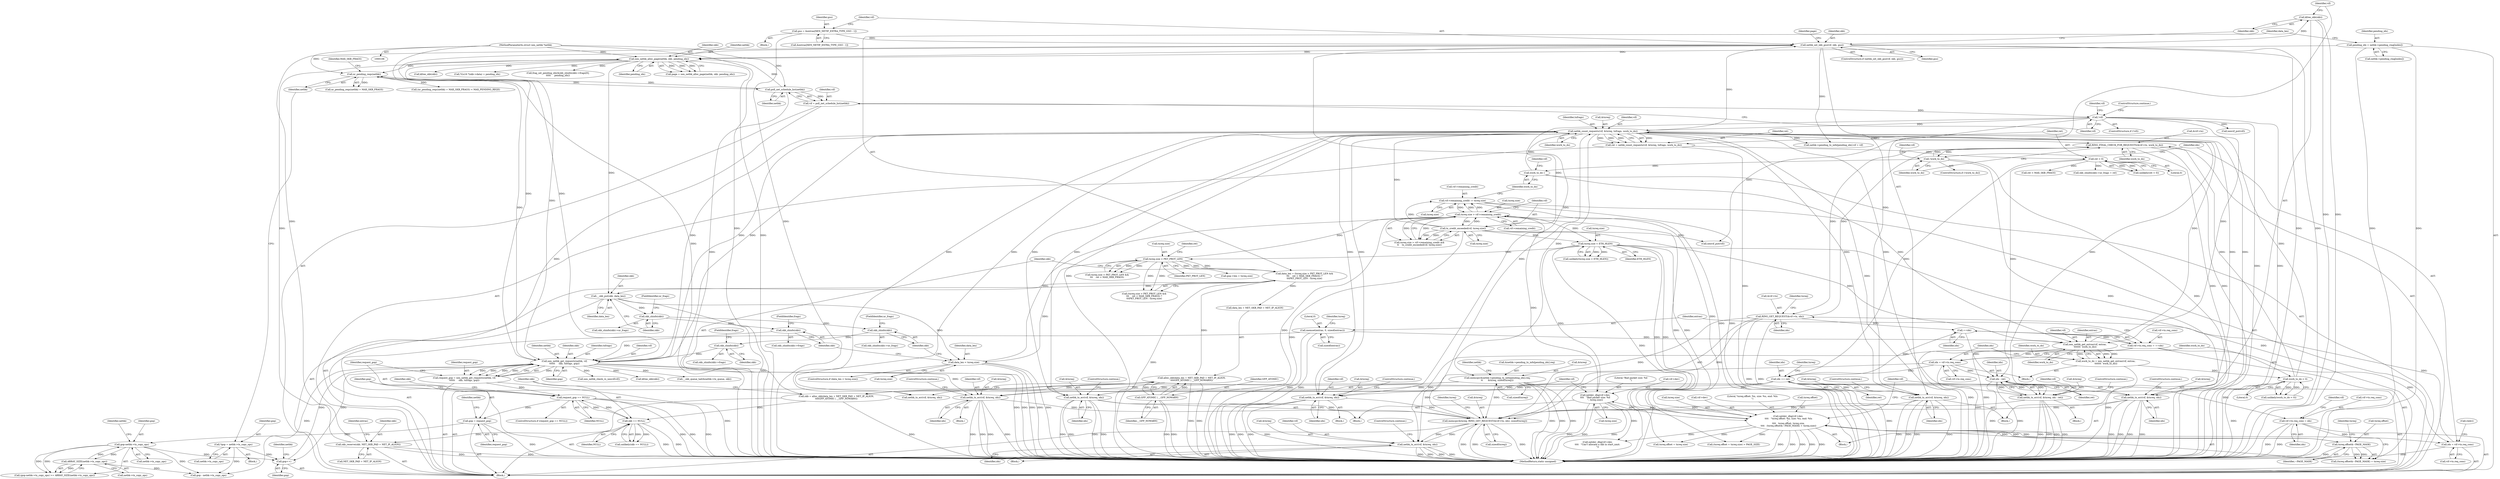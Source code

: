 digraph "1_linux_48856286b64e4b66ec62b94e504d0b29c1ade664_3@API" {
"1000426" [label="(Call,kfree_skb(skb))"];
"1000421" [label="(Call,netbk_set_skb_gso(vif, skb, gso))"];
"1000257" [label="(Call,netbk_count_requests(vif, &txreq, txfrags, work_to_do))"];
"1000232" [label="(Call,xen_netbk_get_extras(vif, extras,\n \t\t\t\t\t\t\t  work_to_do))"];
"1000148" [label="(Call,!vif)"];
"1000143" [label="(Call,vif = poll_net_schedule_list(netbk))"];
"1000145" [label="(Call,poll_net_schedule_list(netbk))"];
"1000122" [label="(Call,nr_pending_reqs(netbk))"];
"1000436" [label="(Call,xen_netbk_alloc_page(netbk, skb, pending_idx))"];
"1000107" [label="(MethodParameterIn,struct xen_netbk *netbk)"];
"1000397" [label="(Call,skb_reserve(skb, NET_SKB_PAD + NET_IP_ALIGN))"];
"1000382" [label="(Call,skb == NULL)"];
"1000369" [label="(Call,skb = alloc_skb(data_len + NET_SKB_PAD + NET_IP_ALIGN,\n\t\t\t\tGFP_ATOMIC | __GFP_NOWARN))"];
"1000371" [label="(Call,alloc_skb(data_len + NET_SKB_PAD + NET_IP_ALIGN,\n\t\t\t\tGFP_ATOMIC | __GFP_NOWARN))"];
"1000353" [label="(Call,data_len = (txreq.size > PKT_PROT_LEN &&\n\t\t\t    ret < MAX_SKB_FRAGS) ?\n\t\t\tPKT_PROT_LEN : txreq.size)"];
"1000357" [label="(Call,txreq.size > PKT_PROT_LEN)"];
"1000282" [label="(Call,txreq.size < ETH_HLEN)"];
"1000185" [label="(Call,txreq.size > vif->remaining_credit)"];
"1000192" [label="(Call,tx_credit_exceeded(vif, txreq.size))"];
"1000288" [label="(Call,netdev_dbg(vif->dev,\n\t\t\t\t   \"Bad packet size: %d\n\", txreq.size))"];
"1000314" [label="(Call,netdev_dbg(vif->dev,\n \t\t\t\t   \"txreq.offset: %x, size: %u, end: %lu\n\",\n \t\t\t\t   txreq.offset, txreq.size,\n \t\t\t\t   (txreq.offset&~PAGE_MASK) + txreq.size))"];
"1000326" [label="(Call,txreq.offset&~PAGE_MASK)"];
"1000562" [label="(Call,data_len < txreq.size)"];
"1000552" [label="(Call,__skb_put(skb, data_len))"];
"1000201" [label="(Call,vif->remaining_credit -= txreq.size)"];
"1000377" [label="(Call,GFP_ATOMIC | __GFP_NOWARN)"];
"1000606" [label="(Call,request_gop == NULL)"];
"1000597" [label="(Call,request_gop = xen_netbk_get_requests(netbk, vif,\n\t\t\t\t\t\t     skb, txfrags, gop))"];
"1000599" [label="(Call,xen_netbk_get_requests(netbk, vif,\n\t\t\t\t\t\t     skb, txfrags, gop))"];
"1000588" [label="(Call,skb_shinfo(skb))"];
"1000557" [label="(Call,skb_shinfo(skb))"];
"1000577" [label="(Call,skb_shinfo(skb))"];
"1000570" [label="(Call,skb_shinfo(skb))"];
"1000520" [label="(Call,gop++)"];
"1000638" [label="(Call,gop-netbk->tx_copy_ops)"];
"1000618" [label="(Call,gop = request_gop)"];
"1000643" [label="(Call,ARRAY_SIZE(netbk->tx_copy_ops))"];
"1000110" [label="(Call,*gop = netbk->tx_copy_ops)"];
"1000346" [label="(Call,pending_idx = netbk->pending_ring[index])"];
"1000218" [label="(Call,memset(extras, 0, sizeof(extras)))"];
"1000208" [label="(Call,work_to_do--)"];
"1000158" [label="(Call,!work_to_do)"];
"1000151" [label="(Call,RING_FINAL_CHECK_FOR_REQUESTS(&vif->tx, work_to_do))"];
"1000175" [label="(Call,RING_GET_REQUEST(&vif->tx, idx))"];
"1000164" [label="(Call,idx = vif->tx.req_cons)"];
"1000627" [label="(Call,vif->tx.req_cons = idx)"];
"1000277" [label="(Call,idx += ret)"];
"1000265" [label="(Call,ret < 0)"];
"1000255" [label="(Call,ret = netbk_count_requests(vif, &txreq, txfrags, work_to_do))"];
"1000236" [label="(Call,idx = vif->tx.req_cons)"];
"1000210" [label="(Call,vif->tx.req_cons = ++idx)"];
"1000216" [label="(Call,++idx)"];
"1000245" [label="(Call,work_to_do < 0)"];
"1000230" [label="(Call,work_to_do = xen_netbk_get_extras(vif, extras,\n \t\t\t\t\t\t\t  work_to_do))"];
"1000172" [label="(Call,memcpy(&txreq, RING_GET_REQUEST(&vif->tx, idx), sizeof(txreq)))"];
"1000612" [label="(Call,netbk_tx_err(vif, &txreq, idx))"];
"1000522" [label="(Call,memcpy(&netbk->pending_tx_info[pending_idx].req,\n\t\t       &txreq, sizeof(txreq)))"];
"1000296" [label="(Call,netbk_tx_err(vif, &txreq, idx))"];
"1000446" [label="(Call,netbk_tx_err(vif, &txreq, idx))"];
"1000428" [label="(Call,netbk_tx_err(vif, &txreq, idx))"];
"1000269" [label="(Call,netbk_tx_err(vif, &txreq, idx - ret))"];
"1000273" [label="(Call,idx - ret)"];
"1000249" [label="(Call,netbk_tx_err(vif, &txreq, idx))"];
"1000334" [label="(Call,netbk_tx_err(vif, &txreq, idx))"];
"1000412" [label="(Call,gso = &extras[XEN_NETIF_EXTRA_TYPE_GSO - 1])"];
"1000283" [label="(Call,txreq.size)"];
"1000576" [label="(Call,skb_shinfo(skb)->frags)"];
"1000124" [label="(Identifier,MAX_SKB_FRAGS)"];
"1000438" [label="(Identifier,skb)"];
"1000226" [label="(Identifier,txreq)"];
"1000275" [label="(Identifier,ret)"];
"1000279" [label="(Identifier,ret)"];
"1000523" [label="(Call,&netbk->pending_tx_info[pending_idx].req)"];
"1000443" [label="(Block,)"];
"1000274" [label="(Identifier,idx)"];
"1000645" [label="(Identifier,netbk)"];
"1000277" [label="(Call,idx += ret)"];
"1000544" [label="(Call,*((u16 *)skb->data) = pending_idx)"];
"1000420" [label="(ControlStructure,if (netbk_set_skb_gso(vif, skb, gso)))"];
"1000573" [label="(Call,frag_set_pending_idx(&skb_shinfo(skb)->frags[0],\n\t\t\t\t\t     pending_idx))"];
"1000597" [label="(Call,request_gop = xen_netbk_get_requests(netbk, vif,\n\t\t\t\t\t\t     skb, txfrags, gop))"];
"1000600" [label="(Identifier,netbk)"];
"1000264" [label="(Call,unlikely(ret < 0))"];
"1000399" [label="(Call,NET_SKB_PAD + NET_IP_ALIGN)"];
"1000166" [label="(Call,vif->tx.req_cons)"];
"1000386" [label="(Call,netdev_dbg(vif->dev,\n\t\t\t\t   \"Can't allocate a skb in start_xmit.\n\"))"];
"1000552" [label="(Call,__skb_put(skb, data_len))"];
"1000257" [label="(Call,netbk_count_requests(vif, &txreq, txfrags, work_to_do))"];
"1000357" [label="(Call,txreq.size > PKT_PROT_LEN)"];
"1000335" [label="(Identifier,vif)"];
"1000604" [label="(Identifier,gop)"];
"1000187" [label="(Identifier,txreq)"];
"1000250" [label="(Identifier,vif)"];
"1000369" [label="(Call,skb = alloc_skb(data_len + NET_SKB_PAD + NET_IP_ALIGN,\n\t\t\t\tGFP_ATOMIC | __GFP_NOWARN))"];
"1000609" [label="(Block,)"];
"1000201" [label="(Call,vif->remaining_credit -= txreq.size)"];
"1000428" [label="(Call,netbk_tx_err(vif, &txreq, idx))"];
"1000213" [label="(Identifier,vif)"];
"1000233" [label="(Identifier,vif)"];
"1000301" [label="(ControlStructure,continue;)"];
"1000405" [label="(Identifier,extras)"];
"1000432" [label="(Identifier,idx)"];
"1000332" [label="(Identifier,txreq)"];
"1000553" [label="(Identifier,skb)"];
"1000371" [label="(Call,alloc_skb(data_len + NET_SKB_PAD + NET_IP_ALIGN,\n\t\t\t\tGFP_ATOMIC | __GFP_NOWARN))"];
"1000175" [label="(Call,RING_GET_REQUEST(&vif->tx, idx))"];
"1000624" [label="(Identifier,netbk)"];
"1000362" [label="(Call,ret < MAX_SKB_FRAGS)"];
"1000180" [label="(Identifier,idx)"];
"1000298" [label="(Call,&txreq)"];
"1000297" [label="(Identifier,vif)"];
"1000450" [label="(Identifier,idx)"];
"1000132" [label="(Block,)"];
"1000268" [label="(Block,)"];
"1000325" [label="(Call,(txreq.offset&~PAGE_MASK) + txreq.size)"];
"1000434" [label="(Call,page = xen_netbk_alloc_page(netbk, skb, pending_idx))"];
"1000612" [label="(Call,netbk_tx_err(vif, &txreq, idx))"];
"1000355" [label="(Call,(txreq.size > PKT_PROT_LEN &&\n\t\t\t    ret < MAX_SKB_FRAGS) ?\n\t\t\tPKT_PROT_LEN : txreq.size)"];
"1000172" [label="(Call,memcpy(&txreq, RING_GET_REQUEST(&vif->tx, idx), sizeof(txreq)))"];
"1000426" [label="(Call,kfree_skb(skb))"];
"1000246" [label="(Identifier,work_to_do)"];
"1000322" [label="(Call,txreq.size)"];
"1000181" [label="(Call,sizeof(txreq))"];
"1000628" [label="(Call,vif->tx.req_cons)"];
"1000270" [label="(Identifier,vif)"];
"1000185" [label="(Call,txreq.size > vif->remaining_credit)"];
"1000339" [label="(ControlStructure,continue;)"];
"1000423" [label="(Identifier,skb)"];
"1000165" [label="(Identifier,idx)"];
"1000209" [label="(Identifier,work_to_do)"];
"1000570" [label="(Call,skb_shinfo(skb))"];
"1000361" [label="(Identifier,PKT_PROT_LEN)"];
"1000258" [label="(Identifier,vif)"];
"1000520" [label="(Call,gop++)"];
"1000330" [label="(Identifier,~PAGE_MASK)"];
"1000173" [label="(Call,&txreq)"];
"1000194" [label="(Call,txreq.size)"];
"1000649" [label="(Call,gop - netbk->tx_copy_ops)"];
"1000564" [label="(Call,txreq.size)"];
"1000336" [label="(Call,&txreq)"];
"1000265" [label="(Call,ret < 0)"];
"1000123" [label="(Identifier,netbk)"];
"1000286" [label="(Identifier,ETH_HLEN)"];
"1000152" [label="(Call,&vif->tx)"];
"1000253" [label="(Identifier,idx)"];
"1000424" [label="(Identifier,gso)"];
"1000381" [label="(Call,unlikely(skb == NULL))"];
"1000433" [label="(ControlStructure,continue;)"];
"1000230" [label="(Call,work_to_do = xen_netbk_get_extras(vif, extras,\n \t\t\t\t\t\t\t  work_to_do))"];
"1000429" [label="(Identifier,vif)"];
"1000439" [label="(Identifier,pending_idx)"];
"1000198" [label="(Call,xenvif_put(vif))"];
"1000261" [label="(Identifier,txfrags)"];
"1000120" [label="(Call,(nr_pending_reqs(netbk) + MAX_SKB_FRAGS) < MAX_PENDING_REQS)"];
"1000159" [label="(Identifier,work_to_do)"];
"1000162" [label="(Identifier,vif)"];
"1000327" [label="(Call,txreq.offset)"];
"1000217" [label="(Identifier,idx)"];
"1000157" [label="(ControlStructure,if (!work_to_do))"];
"1000554" [label="(Identifier,data_len)"];
"1000144" [label="(Identifier,vif)"];
"1000588" [label="(Call,skb_shinfo(skb))"];
"1000229" [label="(Block,)"];
"1000410" [label="(Block,)"];
"1000259" [label="(Call,&txreq)"];
"1000571" [label="(Identifier,skb)"];
"1000577" [label="(Call,skb_shinfo(skb))"];
"1000189" [label="(Call,vif->remaining_credit)"];
"1000555" [label="(Call,skb_shinfo(skb)->nr_frags = ret)"];
"1000107" [label="(MethodParameterIn,struct xen_netbk *netbk)"];
"1000382" [label="(Call,skb == NULL)"];
"1000384" [label="(Identifier,NULL)"];
"1000579" [label="(FieldIdentifier,frags)"];
"1000235" [label="(Identifier,work_to_do)"];
"1000446" [label="(Call,netbk_tx_err(vif, &txreq, idx))"];
"1000245" [label="(Call,work_to_do < 0)"];
"1000326" [label="(Call,txreq.offset&~PAGE_MASK)"];
"1000282" [label="(Call,txreq.size < ETH_HLEN)"];
"1000437" [label="(Identifier,netbk)"];
"1000284" [label="(Identifier,txreq)"];
"1000148" [label="(Call,!vif)"];
"1000635" [label="(Identifier,vif)"];
"1000300" [label="(Identifier,idx)"];
"1000287" [label="(Block,)"];
"1000412" [label="(Call,gso = &extras[XEN_NETIF_EXTRA_TYPE_GSO - 1])"];
"1000232" [label="(Call,xen_netbk_get_extras(vif, extras,\n \t\t\t\t\t\t\t  work_to_do))"];
"1000154" [label="(Identifier,vif)"];
"1000561" [label="(ControlStructure,if (data_len < txreq.size))"];
"1000334" [label="(Call,netbk_tx_err(vif, &txreq, idx))"];
"1000305" [label="(Call,txreq.offset + txreq.size)"];
"1000216" [label="(Call,++idx)"];
"1000427" [label="(Identifier,skb)"];
"1000448" [label="(Call,&txreq)"];
"1000444" [label="(Call,kfree_skb(skb))"];
"1000634" [label="(Call,xen_netbk_check_rx_xenvif(vif))"];
"1000451" [label="(ControlStructure,continue;)"];
"1000643" [label="(Call,ARRAY_SIZE(netbk->tx_copy_ops))"];
"1000151" [label="(Call,RING_FINAL_CHECK_FOR_REQUESTS(&vif->tx, work_to_do))"];
"1000379" [label="(Identifier,__GFP_NOWARN)"];
"1000143" [label="(Call,vif = poll_net_schedule_list(netbk))"];
"1000161" [label="(Call,xenvif_put(vif))"];
"1000267" [label="(Literal,0)"];
"1000613" [label="(Identifier,vif)"];
"1000254" [label="(ControlStructure,continue;)"];
"1000535" [label="(Call,netbk->pending_tx_info[pending_idx].vif = vif)"];
"1000186" [label="(Call,txreq.size)"];
"1000184" [label="(Call,txreq.size > vif->remaining_credit &&\n\t\t    tx_credit_exceeded(vif, txreq.size))"];
"1000627" [label="(Call,vif->tx.req_cons = idx)"];
"1000435" [label="(Identifier,page)"];
"1000383" [label="(Identifier,skb)"];
"1000558" [label="(Identifier,skb)"];
"1000314" [label="(Call,netdev_dbg(vif->dev,\n \t\t\t\t   \"txreq.offset: %x, size: %u, end: %lu\n\",\n \t\t\t\t   txreq.offset, txreq.size,\n \t\t\t\t   (txreq.offset&~PAGE_MASK) + txreq.size))"];
"1000569" [label="(Call,skb_shinfo(skb)->nr_frags)"];
"1000638" [label="(Call,gop-netbk->tx_copy_ops)"];
"1000557" [label="(Call,skb_shinfo(skb))"];
"1000447" [label="(Identifier,vif)"];
"1000521" [label="(Identifier,gop)"];
"1000292" [label="(Literal,\"Bad packet size: %d\n\")"];
"1000377" [label="(Call,GFP_ATOMIC | __GFP_NOWARN)"];
"1000110" [label="(Call,*gop = netbk->tx_copy_ops)"];
"1000644" [label="(Call,netbk->tx_copy_ops)"];
"1000269" [label="(Call,netbk_tx_err(vif, &txreq, idx - ret))"];
"1000315" [label="(Call,vif->dev)"];
"1000606" [label="(Call,request_gop == NULL)"];
"1000266" [label="(Identifier,ret)"];
"1000234" [label="(Identifier,extras)"];
"1000211" [label="(Call,vif->tx.req_cons)"];
"1000531" [label="(Call,&txreq)"];
"1000108" [label="(Block,)"];
"1000620" [label="(Identifier,request_gop)"];
"1000248" [label="(Block,)"];
"1000587" [label="(Call,skb_shinfo(skb)->frags)"];
"1000363" [label="(Identifier,ret)"];
"1000318" [label="(Literal,\"txreq.offset: %x, size: %u, end: %lu\n\")"];
"1000176" [label="(Call,&vif->tx)"];
"1000244" [label="(Call,unlikely(work_to_do < 0))"];
"1000614" [label="(Call,&txreq)"];
"1000146" [label="(Identifier,netbk)"];
"1000121" [label="(Call,nr_pending_reqs(netbk) + MAX_SKB_FRAGS)"];
"1000619" [label="(Identifier,gop)"];
"1000112" [label="(Call,netbk->tx_copy_ops)"];
"1000639" [label="(Identifier,gop)"];
"1000654" [label="(MethodReturn,static unsigned)"];
"1000522" [label="(Call,memcpy(&netbk->pending_tx_info[pending_idx].req,\n\t\t       &txreq, sizeof(txreq)))"];
"1000346" [label="(Call,pending_idx = netbk->pending_ring[index])"];
"1000158" [label="(Call,!work_to_do)"];
"1000607" [label="(Identifier,request_gop)"];
"1000271" [label="(Call,&txreq)"];
"1000149" [label="(Identifier,vif)"];
"1000238" [label="(Call,vif->tx.req_cons)"];
"1000539" [label="(Identifier,netbk)"];
"1000293" [label="(Call,txreq.size)"];
"1000304" [label="(Call,(txreq.offset + txreq.size) > PAGE_SIZE)"];
"1000633" [label="(Identifier,idx)"];
"1000122" [label="(Call,nr_pending_reqs(netbk))"];
"1000617" [label="(ControlStructure,continue;)"];
"1000572" [label="(FieldIdentifier,nr_frags)"];
"1000147" [label="(ControlStructure,if (!vif))"];
"1000562" [label="(Call,data_len < txreq.size)"];
"1000563" [label="(Identifier,data_len)"];
"1000193" [label="(Identifier,vif)"];
"1000602" [label="(Identifier,skb)"];
"1000590" [label="(FieldIdentifier,frags)"];
"1000276" [label="(ControlStructure,continue;)"];
"1000391" [label="(Call,netbk_tx_err(vif, &txreq, idx))"];
"1000262" [label="(Identifier,work_to_do)"];
"1000603" [label="(Identifier,txfrags)"];
"1000347" [label="(Identifier,pending_idx)"];
"1000605" [label="(ControlStructure,if (request_gop == NULL))"];
"1000255" [label="(Call,ret = netbk_count_requests(vif, &txreq, txfrags, work_to_do))"];
"1000414" [label="(Call,&extras[XEN_NETIF_EXTRA_TYPE_GSO - 1])"];
"1000288" [label="(Call,netdev_dbg(vif->dev,\n\t\t\t\t   \"Bad packet size: %d\n\", txreq.size))"];
"1000338" [label="(Identifier,idx)"];
"1000610" [label="(Call,kfree_skb(skb))"];
"1000192" [label="(Call,tx_credit_exceeded(vif, txreq.size))"];
"1000289" [label="(Call,vif->dev)"];
"1000378" [label="(Identifier,GFP_ATOMIC)"];
"1000599" [label="(Call,xen_netbk_get_requests(netbk, vif,\n\t\t\t\t\t\t     skb, txfrags, gop))"];
"1000598" [label="(Identifier,request_gop)"];
"1000156" [label="(Identifier,work_to_do)"];
"1000348" [label="(Call,netbk->pending_ring[index])"];
"1000372" [label="(Call,data_len + NET_SKB_PAD + NET_IP_ALIGN)"];
"1000589" [label="(Identifier,skb)"];
"1000220" [label="(Literal,0)"];
"1000150" [label="(ControlStructure,continue;)"];
"1000436" [label="(Call,xen_netbk_alloc_page(netbk, skb, pending_idx))"];
"1000218" [label="(Call,memset(extras, 0, sizeof(extras)))"];
"1000313" [label="(Block,)"];
"1000608" [label="(Identifier,NULL)"];
"1000210" [label="(Call,vif->tx.req_cons = ++idx)"];
"1000296" [label="(Call,netbk_tx_err(vif, &txreq, idx))"];
"1000247" [label="(Literal,0)"];
"1000354" [label="(Identifier,data_len)"];
"1000640" [label="(Call,netbk->tx_copy_ops)"];
"1000182" [label="(Identifier,txreq)"];
"1000578" [label="(Identifier,skb)"];
"1000164" [label="(Call,idx = vif->tx.req_cons)"];
"1000508" [label="(Call,gop->len = txreq.size)"];
"1000251" [label="(Call,&txreq)"];
"1000256" [label="(Identifier,ret)"];
"1000219" [label="(Identifier,extras)"];
"1000145" [label="(Call,poll_net_schedule_list(netbk))"];
"1000171" [label="(Call,rmb())"];
"1000618" [label="(Call,gop = request_gop)"];
"1000397" [label="(Call,skb_reserve(skb, NET_SKB_PAD + NET_IP_ALIGN))"];
"1000281" [label="(Call,unlikely(txreq.size < ETH_HLEN))"];
"1000205" [label="(Call,txreq.size)"];
"1000601" [label="(Identifier,vif)"];
"1000559" [label="(FieldIdentifier,nr_frags)"];
"1000236" [label="(Call,idx = vif->tx.req_cons)"];
"1000249" [label="(Call,netbk_tx_err(vif, &txreq, idx))"];
"1000611" [label="(Identifier,skb)"];
"1000621" [label="(Call,__skb_queue_tail(&netbk->tx_queue, skb))"];
"1000370" [label="(Identifier,skb)"];
"1000413" [label="(Identifier,gso)"];
"1000356" [label="(Call,txreq.size > PKT_PROT_LEN &&\n\t\t\t    ret < MAX_SKB_FRAGS)"];
"1000358" [label="(Call,txreq.size)"];
"1000111" [label="(Identifier,gop)"];
"1000425" [label="(Block,)"];
"1000221" [label="(Call,sizeof(extras))"];
"1000273" [label="(Call,idx - ret)"];
"1000231" [label="(Identifier,work_to_do)"];
"1000616" [label="(Identifier,idx)"];
"1000237" [label="(Identifier,idx)"];
"1000319" [label="(Call,txreq.offset)"];
"1000556" [label="(Call,skb_shinfo(skb)->nr_frags)"];
"1000430" [label="(Call,&txreq)"];
"1000421" [label="(Call,netbk_set_skb_gso(vif, skb, gso))"];
"1000398" [label="(Identifier,skb)"];
"1000422" [label="(Identifier,vif)"];
"1000208" [label="(Call,work_to_do--)"];
"1000278" [label="(Identifier,idx)"];
"1000353" [label="(Call,data_len = (txreq.size > PKT_PROT_LEN &&\n\t\t\t    ret < MAX_SKB_FRAGS) ?\n\t\t\tPKT_PROT_LEN : txreq.size)"];
"1000202" [label="(Call,vif->remaining_credit)"];
"1000637" [label="(Call,(gop-netbk->tx_copy_ops) >= ARRAY_SIZE(netbk->tx_copy_ops))"];
"1000527" [label="(Identifier,netbk)"];
"1000533" [label="(Call,sizeof(txreq))"];
"1000426" -> "1000425"  [label="AST: "];
"1000426" -> "1000427"  [label="CFG: "];
"1000427" -> "1000426"  [label="AST: "];
"1000429" -> "1000426"  [label="CFG: "];
"1000426" -> "1000654"  [label="DDG: "];
"1000426" -> "1000654"  [label="DDG: "];
"1000421" -> "1000426"  [label="DDG: "];
"1000421" -> "1000420"  [label="AST: "];
"1000421" -> "1000424"  [label="CFG: "];
"1000422" -> "1000421"  [label="AST: "];
"1000423" -> "1000421"  [label="AST: "];
"1000424" -> "1000421"  [label="AST: "];
"1000427" -> "1000421"  [label="CFG: "];
"1000435" -> "1000421"  [label="CFG: "];
"1000421" -> "1000654"  [label="DDG: "];
"1000421" -> "1000654"  [label="DDG: "];
"1000257" -> "1000421"  [label="DDG: "];
"1000397" -> "1000421"  [label="DDG: "];
"1000412" -> "1000421"  [label="DDG: "];
"1000421" -> "1000428"  [label="DDG: "];
"1000421" -> "1000436"  [label="DDG: "];
"1000421" -> "1000446"  [label="DDG: "];
"1000421" -> "1000535"  [label="DDG: "];
"1000421" -> "1000599"  [label="DDG: "];
"1000257" -> "1000255"  [label="AST: "];
"1000257" -> "1000262"  [label="CFG: "];
"1000258" -> "1000257"  [label="AST: "];
"1000259" -> "1000257"  [label="AST: "];
"1000261" -> "1000257"  [label="AST: "];
"1000262" -> "1000257"  [label="AST: "];
"1000255" -> "1000257"  [label="CFG: "];
"1000257" -> "1000654"  [label="DDG: "];
"1000257" -> "1000654"  [label="DDG: "];
"1000257" -> "1000151"  [label="DDG: "];
"1000257" -> "1000255"  [label="DDG: "];
"1000257" -> "1000255"  [label="DDG: "];
"1000257" -> "1000255"  [label="DDG: "];
"1000257" -> "1000255"  [label="DDG: "];
"1000232" -> "1000257"  [label="DDG: "];
"1000148" -> "1000257"  [label="DDG: "];
"1000192" -> "1000257"  [label="DDG: "];
"1000172" -> "1000257"  [label="DDG: "];
"1000599" -> "1000257"  [label="DDG: "];
"1000208" -> "1000257"  [label="DDG: "];
"1000245" -> "1000257"  [label="DDG: "];
"1000257" -> "1000269"  [label="DDG: "];
"1000257" -> "1000269"  [label="DDG: "];
"1000257" -> "1000296"  [label="DDG: "];
"1000257" -> "1000296"  [label="DDG: "];
"1000257" -> "1000334"  [label="DDG: "];
"1000257" -> "1000334"  [label="DDG: "];
"1000257" -> "1000391"  [label="DDG: "];
"1000257" -> "1000391"  [label="DDG: "];
"1000257" -> "1000428"  [label="DDG: "];
"1000257" -> "1000446"  [label="DDG: "];
"1000257" -> "1000446"  [label="DDG: "];
"1000257" -> "1000522"  [label="DDG: "];
"1000257" -> "1000535"  [label="DDG: "];
"1000257" -> "1000599"  [label="DDG: "];
"1000257" -> "1000599"  [label="DDG: "];
"1000232" -> "1000230"  [label="AST: "];
"1000232" -> "1000235"  [label="CFG: "];
"1000233" -> "1000232"  [label="AST: "];
"1000234" -> "1000232"  [label="AST: "];
"1000235" -> "1000232"  [label="AST: "];
"1000230" -> "1000232"  [label="CFG: "];
"1000232" -> "1000654"  [label="DDG: "];
"1000232" -> "1000230"  [label="DDG: "];
"1000232" -> "1000230"  [label="DDG: "];
"1000232" -> "1000230"  [label="DDG: "];
"1000148" -> "1000232"  [label="DDG: "];
"1000192" -> "1000232"  [label="DDG: "];
"1000218" -> "1000232"  [label="DDG: "];
"1000208" -> "1000232"  [label="DDG: "];
"1000232" -> "1000249"  [label="DDG: "];
"1000148" -> "1000147"  [label="AST: "];
"1000148" -> "1000149"  [label="CFG: "];
"1000149" -> "1000148"  [label="AST: "];
"1000150" -> "1000148"  [label="CFG: "];
"1000154" -> "1000148"  [label="CFG: "];
"1000148" -> "1000654"  [label="DDG: "];
"1000148" -> "1000654"  [label="DDG: "];
"1000143" -> "1000148"  [label="DDG: "];
"1000148" -> "1000161"  [label="DDG: "];
"1000148" -> "1000192"  [label="DDG: "];
"1000148" -> "1000198"  [label="DDG: "];
"1000143" -> "1000132"  [label="AST: "];
"1000143" -> "1000145"  [label="CFG: "];
"1000144" -> "1000143"  [label="AST: "];
"1000145" -> "1000143"  [label="AST: "];
"1000149" -> "1000143"  [label="CFG: "];
"1000143" -> "1000654"  [label="DDG: "];
"1000145" -> "1000143"  [label="DDG: "];
"1000145" -> "1000146"  [label="CFG: "];
"1000146" -> "1000145"  [label="AST: "];
"1000145" -> "1000654"  [label="DDG: "];
"1000145" -> "1000122"  [label="DDG: "];
"1000122" -> "1000145"  [label="DDG: "];
"1000107" -> "1000145"  [label="DDG: "];
"1000145" -> "1000436"  [label="DDG: "];
"1000122" -> "1000121"  [label="AST: "];
"1000122" -> "1000123"  [label="CFG: "];
"1000123" -> "1000122"  [label="AST: "];
"1000124" -> "1000122"  [label="CFG: "];
"1000122" -> "1000654"  [label="DDG: "];
"1000122" -> "1000120"  [label="DDG: "];
"1000122" -> "1000121"  [label="DDG: "];
"1000436" -> "1000122"  [label="DDG: "];
"1000599" -> "1000122"  [label="DDG: "];
"1000107" -> "1000122"  [label="DDG: "];
"1000436" -> "1000434"  [label="AST: "];
"1000436" -> "1000439"  [label="CFG: "];
"1000437" -> "1000436"  [label="AST: "];
"1000438" -> "1000436"  [label="AST: "];
"1000439" -> "1000436"  [label="AST: "];
"1000434" -> "1000436"  [label="CFG: "];
"1000436" -> "1000654"  [label="DDG: "];
"1000436" -> "1000434"  [label="DDG: "];
"1000436" -> "1000434"  [label="DDG: "];
"1000436" -> "1000434"  [label="DDG: "];
"1000107" -> "1000436"  [label="DDG: "];
"1000397" -> "1000436"  [label="DDG: "];
"1000346" -> "1000436"  [label="DDG: "];
"1000436" -> "1000444"  [label="DDG: "];
"1000436" -> "1000544"  [label="DDG: "];
"1000436" -> "1000552"  [label="DDG: "];
"1000436" -> "1000573"  [label="DDG: "];
"1000436" -> "1000599"  [label="DDG: "];
"1000107" -> "1000106"  [label="AST: "];
"1000107" -> "1000654"  [label="DDG: "];
"1000107" -> "1000599"  [label="DDG: "];
"1000397" -> "1000132"  [label="AST: "];
"1000397" -> "1000399"  [label="CFG: "];
"1000398" -> "1000397"  [label="AST: "];
"1000399" -> "1000397"  [label="AST: "];
"1000405" -> "1000397"  [label="CFG: "];
"1000397" -> "1000654"  [label="DDG: "];
"1000397" -> "1000654"  [label="DDG: "];
"1000382" -> "1000397"  [label="DDG: "];
"1000382" -> "1000381"  [label="AST: "];
"1000382" -> "1000384"  [label="CFG: "];
"1000383" -> "1000382"  [label="AST: "];
"1000384" -> "1000382"  [label="AST: "];
"1000381" -> "1000382"  [label="CFG: "];
"1000382" -> "1000654"  [label="DDG: "];
"1000382" -> "1000654"  [label="DDG: "];
"1000382" -> "1000381"  [label="DDG: "];
"1000382" -> "1000381"  [label="DDG: "];
"1000369" -> "1000382"  [label="DDG: "];
"1000606" -> "1000382"  [label="DDG: "];
"1000382" -> "1000606"  [label="DDG: "];
"1000369" -> "1000132"  [label="AST: "];
"1000369" -> "1000371"  [label="CFG: "];
"1000370" -> "1000369"  [label="AST: "];
"1000371" -> "1000369"  [label="AST: "];
"1000383" -> "1000369"  [label="CFG: "];
"1000369" -> "1000654"  [label="DDG: "];
"1000371" -> "1000369"  [label="DDG: "];
"1000371" -> "1000369"  [label="DDG: "];
"1000371" -> "1000377"  [label="CFG: "];
"1000372" -> "1000371"  [label="AST: "];
"1000377" -> "1000371"  [label="AST: "];
"1000371" -> "1000654"  [label="DDG: "];
"1000371" -> "1000654"  [label="DDG: "];
"1000353" -> "1000371"  [label="DDG: "];
"1000377" -> "1000371"  [label="DDG: "];
"1000377" -> "1000371"  [label="DDG: "];
"1000353" -> "1000132"  [label="AST: "];
"1000353" -> "1000355"  [label="CFG: "];
"1000354" -> "1000353"  [label="AST: "];
"1000355" -> "1000353"  [label="AST: "];
"1000370" -> "1000353"  [label="CFG: "];
"1000353" -> "1000654"  [label="DDG: "];
"1000357" -> "1000353"  [label="DDG: "];
"1000357" -> "1000353"  [label="DDG: "];
"1000353" -> "1000372"  [label="DDG: "];
"1000353" -> "1000552"  [label="DDG: "];
"1000357" -> "1000356"  [label="AST: "];
"1000357" -> "1000361"  [label="CFG: "];
"1000358" -> "1000357"  [label="AST: "];
"1000361" -> "1000357"  [label="AST: "];
"1000363" -> "1000357"  [label="CFG: "];
"1000356" -> "1000357"  [label="CFG: "];
"1000357" -> "1000185"  [label="DDG: "];
"1000357" -> "1000356"  [label="DDG: "];
"1000357" -> "1000356"  [label="DDG: "];
"1000282" -> "1000357"  [label="DDG: "];
"1000357" -> "1000355"  [label="DDG: "];
"1000357" -> "1000355"  [label="DDG: "];
"1000357" -> "1000508"  [label="DDG: "];
"1000357" -> "1000562"  [label="DDG: "];
"1000282" -> "1000281"  [label="AST: "];
"1000282" -> "1000286"  [label="CFG: "];
"1000283" -> "1000282"  [label="AST: "];
"1000286" -> "1000282"  [label="AST: "];
"1000281" -> "1000282"  [label="CFG: "];
"1000282" -> "1000654"  [label="DDG: "];
"1000282" -> "1000281"  [label="DDG: "];
"1000282" -> "1000281"  [label="DDG: "];
"1000185" -> "1000282"  [label="DDG: "];
"1000192" -> "1000282"  [label="DDG: "];
"1000282" -> "1000288"  [label="DDG: "];
"1000282" -> "1000304"  [label="DDG: "];
"1000282" -> "1000305"  [label="DDG: "];
"1000282" -> "1000314"  [label="DDG: "];
"1000282" -> "1000325"  [label="DDG: "];
"1000185" -> "1000184"  [label="AST: "];
"1000185" -> "1000189"  [label="CFG: "];
"1000186" -> "1000185"  [label="AST: "];
"1000189" -> "1000185"  [label="AST: "];
"1000193" -> "1000185"  [label="CFG: "];
"1000184" -> "1000185"  [label="CFG: "];
"1000185" -> "1000654"  [label="DDG: "];
"1000185" -> "1000654"  [label="DDG: "];
"1000185" -> "1000184"  [label="DDG: "];
"1000185" -> "1000184"  [label="DDG: "];
"1000192" -> "1000185"  [label="DDG: "];
"1000288" -> "1000185"  [label="DDG: "];
"1000314" -> "1000185"  [label="DDG: "];
"1000562" -> "1000185"  [label="DDG: "];
"1000201" -> "1000185"  [label="DDG: "];
"1000185" -> "1000192"  [label="DDG: "];
"1000185" -> "1000201"  [label="DDG: "];
"1000185" -> "1000201"  [label="DDG: "];
"1000192" -> "1000184"  [label="AST: "];
"1000192" -> "1000194"  [label="CFG: "];
"1000193" -> "1000192"  [label="AST: "];
"1000194" -> "1000192"  [label="AST: "];
"1000184" -> "1000192"  [label="CFG: "];
"1000192" -> "1000654"  [label="DDG: "];
"1000192" -> "1000184"  [label="DDG: "];
"1000192" -> "1000184"  [label="DDG: "];
"1000192" -> "1000198"  [label="DDG: "];
"1000192" -> "1000201"  [label="DDG: "];
"1000288" -> "1000287"  [label="AST: "];
"1000288" -> "1000293"  [label="CFG: "];
"1000289" -> "1000288"  [label="AST: "];
"1000292" -> "1000288"  [label="AST: "];
"1000293" -> "1000288"  [label="AST: "];
"1000297" -> "1000288"  [label="CFG: "];
"1000288" -> "1000654"  [label="DDG: "];
"1000288" -> "1000654"  [label="DDG: "];
"1000288" -> "1000654"  [label="DDG: "];
"1000314" -> "1000288"  [label="DDG: "];
"1000288" -> "1000314"  [label="DDG: "];
"1000288" -> "1000386"  [label="DDG: "];
"1000314" -> "1000313"  [label="AST: "];
"1000314" -> "1000325"  [label="CFG: "];
"1000315" -> "1000314"  [label="AST: "];
"1000318" -> "1000314"  [label="AST: "];
"1000319" -> "1000314"  [label="AST: "];
"1000322" -> "1000314"  [label="AST: "];
"1000325" -> "1000314"  [label="AST: "];
"1000335" -> "1000314"  [label="CFG: "];
"1000314" -> "1000654"  [label="DDG: "];
"1000314" -> "1000654"  [label="DDG: "];
"1000314" -> "1000654"  [label="DDG: "];
"1000314" -> "1000654"  [label="DDG: "];
"1000314" -> "1000654"  [label="DDG: "];
"1000314" -> "1000304"  [label="DDG: "];
"1000314" -> "1000305"  [label="DDG: "];
"1000326" -> "1000314"  [label="DDG: "];
"1000326" -> "1000314"  [label="DDG: "];
"1000314" -> "1000326"  [label="DDG: "];
"1000314" -> "1000386"  [label="DDG: "];
"1000326" -> "1000325"  [label="AST: "];
"1000326" -> "1000330"  [label="CFG: "];
"1000327" -> "1000326"  [label="AST: "];
"1000330" -> "1000326"  [label="AST: "];
"1000332" -> "1000326"  [label="CFG: "];
"1000326" -> "1000654"  [label="DDG: "];
"1000326" -> "1000325"  [label="DDG: "];
"1000326" -> "1000325"  [label="DDG: "];
"1000562" -> "1000561"  [label="AST: "];
"1000562" -> "1000564"  [label="CFG: "];
"1000563" -> "1000562"  [label="AST: "];
"1000564" -> "1000562"  [label="AST: "];
"1000571" -> "1000562"  [label="CFG: "];
"1000589" -> "1000562"  [label="CFG: "];
"1000562" -> "1000654"  [label="DDG: "];
"1000562" -> "1000654"  [label="DDG: "];
"1000562" -> "1000654"  [label="DDG: "];
"1000552" -> "1000562"  [label="DDG: "];
"1000552" -> "1000132"  [label="AST: "];
"1000552" -> "1000554"  [label="CFG: "];
"1000553" -> "1000552"  [label="AST: "];
"1000554" -> "1000552"  [label="AST: "];
"1000558" -> "1000552"  [label="CFG: "];
"1000552" -> "1000654"  [label="DDG: "];
"1000552" -> "1000557"  [label="DDG: "];
"1000201" -> "1000132"  [label="AST: "];
"1000201" -> "1000205"  [label="CFG: "];
"1000202" -> "1000201"  [label="AST: "];
"1000205" -> "1000201"  [label="AST: "];
"1000209" -> "1000201"  [label="CFG: "];
"1000201" -> "1000654"  [label="DDG: "];
"1000201" -> "1000654"  [label="DDG: "];
"1000377" -> "1000379"  [label="CFG: "];
"1000378" -> "1000377"  [label="AST: "];
"1000379" -> "1000377"  [label="AST: "];
"1000377" -> "1000654"  [label="DDG: "];
"1000377" -> "1000654"  [label="DDG: "];
"1000606" -> "1000605"  [label="AST: "];
"1000606" -> "1000608"  [label="CFG: "];
"1000607" -> "1000606"  [label="AST: "];
"1000608" -> "1000606"  [label="AST: "];
"1000611" -> "1000606"  [label="CFG: "];
"1000619" -> "1000606"  [label="CFG: "];
"1000606" -> "1000654"  [label="DDG: "];
"1000606" -> "1000654"  [label="DDG: "];
"1000606" -> "1000654"  [label="DDG: "];
"1000597" -> "1000606"  [label="DDG: "];
"1000606" -> "1000618"  [label="DDG: "];
"1000597" -> "1000132"  [label="AST: "];
"1000597" -> "1000599"  [label="CFG: "];
"1000598" -> "1000597"  [label="AST: "];
"1000599" -> "1000597"  [label="AST: "];
"1000607" -> "1000597"  [label="CFG: "];
"1000597" -> "1000654"  [label="DDG: "];
"1000599" -> "1000597"  [label="DDG: "];
"1000599" -> "1000597"  [label="DDG: "];
"1000599" -> "1000597"  [label="DDG: "];
"1000599" -> "1000597"  [label="DDG: "];
"1000599" -> "1000597"  [label="DDG: "];
"1000599" -> "1000604"  [label="CFG: "];
"1000600" -> "1000599"  [label="AST: "];
"1000601" -> "1000599"  [label="AST: "];
"1000602" -> "1000599"  [label="AST: "];
"1000603" -> "1000599"  [label="AST: "];
"1000604" -> "1000599"  [label="AST: "];
"1000599" -> "1000654"  [label="DDG: "];
"1000599" -> "1000654"  [label="DDG: "];
"1000599" -> "1000520"  [label="DDG: "];
"1000588" -> "1000599"  [label="DDG: "];
"1000577" -> "1000599"  [label="DDG: "];
"1000520" -> "1000599"  [label="DDG: "];
"1000599" -> "1000610"  [label="DDG: "];
"1000599" -> "1000612"  [label="DDG: "];
"1000599" -> "1000621"  [label="DDG: "];
"1000599" -> "1000634"  [label="DDG: "];
"1000599" -> "1000649"  [label="DDG: "];
"1000588" -> "1000587"  [label="AST: "];
"1000588" -> "1000589"  [label="CFG: "];
"1000589" -> "1000588"  [label="AST: "];
"1000590" -> "1000588"  [label="CFG: "];
"1000557" -> "1000588"  [label="DDG: "];
"1000557" -> "1000556"  [label="AST: "];
"1000557" -> "1000558"  [label="CFG: "];
"1000558" -> "1000557"  [label="AST: "];
"1000559" -> "1000557"  [label="CFG: "];
"1000557" -> "1000570"  [label="DDG: "];
"1000577" -> "1000576"  [label="AST: "];
"1000577" -> "1000578"  [label="CFG: "];
"1000578" -> "1000577"  [label="AST: "];
"1000579" -> "1000577"  [label="CFG: "];
"1000570" -> "1000577"  [label="DDG: "];
"1000570" -> "1000569"  [label="AST: "];
"1000570" -> "1000571"  [label="CFG: "];
"1000571" -> "1000570"  [label="AST: "];
"1000572" -> "1000570"  [label="CFG: "];
"1000520" -> "1000132"  [label="AST: "];
"1000520" -> "1000521"  [label="CFG: "];
"1000521" -> "1000520"  [label="AST: "];
"1000527" -> "1000520"  [label="CFG: "];
"1000638" -> "1000520"  [label="DDG: "];
"1000110" -> "1000520"  [label="DDG: "];
"1000638" -> "1000637"  [label="AST: "];
"1000638" -> "1000640"  [label="CFG: "];
"1000639" -> "1000638"  [label="AST: "];
"1000640" -> "1000638"  [label="AST: "];
"1000645" -> "1000638"  [label="CFG: "];
"1000638" -> "1000637"  [label="DDG: "];
"1000638" -> "1000637"  [label="DDG: "];
"1000618" -> "1000638"  [label="DDG: "];
"1000643" -> "1000638"  [label="DDG: "];
"1000638" -> "1000643"  [label="DDG: "];
"1000638" -> "1000649"  [label="DDG: "];
"1000618" -> "1000132"  [label="AST: "];
"1000618" -> "1000620"  [label="CFG: "];
"1000619" -> "1000618"  [label="AST: "];
"1000620" -> "1000618"  [label="AST: "];
"1000624" -> "1000618"  [label="CFG: "];
"1000618" -> "1000654"  [label="DDG: "];
"1000643" -> "1000637"  [label="AST: "];
"1000643" -> "1000644"  [label="CFG: "];
"1000644" -> "1000643"  [label="AST: "];
"1000637" -> "1000643"  [label="CFG: "];
"1000643" -> "1000637"  [label="DDG: "];
"1000643" -> "1000649"  [label="DDG: "];
"1000110" -> "1000108"  [label="AST: "];
"1000110" -> "1000112"  [label="CFG: "];
"1000111" -> "1000110"  [label="AST: "];
"1000112" -> "1000110"  [label="AST: "];
"1000123" -> "1000110"  [label="CFG: "];
"1000110" -> "1000649"  [label="DDG: "];
"1000346" -> "1000132"  [label="AST: "];
"1000346" -> "1000348"  [label="CFG: "];
"1000347" -> "1000346"  [label="AST: "];
"1000348" -> "1000346"  [label="AST: "];
"1000354" -> "1000346"  [label="CFG: "];
"1000346" -> "1000654"  [label="DDG: "];
"1000346" -> "1000654"  [label="DDG: "];
"1000218" -> "1000132"  [label="AST: "];
"1000218" -> "1000221"  [label="CFG: "];
"1000219" -> "1000218"  [label="AST: "];
"1000220" -> "1000218"  [label="AST: "];
"1000221" -> "1000218"  [label="AST: "];
"1000226" -> "1000218"  [label="CFG: "];
"1000218" -> "1000654"  [label="DDG: "];
"1000218" -> "1000654"  [label="DDG: "];
"1000208" -> "1000132"  [label="AST: "];
"1000208" -> "1000209"  [label="CFG: "];
"1000209" -> "1000208"  [label="AST: "];
"1000213" -> "1000208"  [label="CFG: "];
"1000158" -> "1000208"  [label="DDG: "];
"1000158" -> "1000157"  [label="AST: "];
"1000158" -> "1000159"  [label="CFG: "];
"1000159" -> "1000158"  [label="AST: "];
"1000162" -> "1000158"  [label="CFG: "];
"1000165" -> "1000158"  [label="CFG: "];
"1000158" -> "1000654"  [label="DDG: "];
"1000158" -> "1000654"  [label="DDG: "];
"1000158" -> "1000151"  [label="DDG: "];
"1000151" -> "1000158"  [label="DDG: "];
"1000151" -> "1000132"  [label="AST: "];
"1000151" -> "1000156"  [label="CFG: "];
"1000152" -> "1000151"  [label="AST: "];
"1000156" -> "1000151"  [label="AST: "];
"1000159" -> "1000151"  [label="CFG: "];
"1000151" -> "1000654"  [label="DDG: "];
"1000151" -> "1000654"  [label="DDG: "];
"1000175" -> "1000151"  [label="DDG: "];
"1000245" -> "1000151"  [label="DDG: "];
"1000151" -> "1000175"  [label="DDG: "];
"1000175" -> "1000172"  [label="AST: "];
"1000175" -> "1000180"  [label="CFG: "];
"1000176" -> "1000175"  [label="AST: "];
"1000180" -> "1000175"  [label="AST: "];
"1000182" -> "1000175"  [label="CFG: "];
"1000175" -> "1000654"  [label="DDG: "];
"1000175" -> "1000654"  [label="DDG: "];
"1000175" -> "1000172"  [label="DDG: "];
"1000175" -> "1000172"  [label="DDG: "];
"1000164" -> "1000175"  [label="DDG: "];
"1000175" -> "1000216"  [label="DDG: "];
"1000164" -> "1000132"  [label="AST: "];
"1000164" -> "1000166"  [label="CFG: "];
"1000165" -> "1000164"  [label="AST: "];
"1000166" -> "1000164"  [label="AST: "];
"1000171" -> "1000164"  [label="CFG: "];
"1000164" -> "1000654"  [label="DDG: "];
"1000627" -> "1000164"  [label="DDG: "];
"1000210" -> "1000164"  [label="DDG: "];
"1000627" -> "1000132"  [label="AST: "];
"1000627" -> "1000633"  [label="CFG: "];
"1000628" -> "1000627"  [label="AST: "];
"1000633" -> "1000627"  [label="AST: "];
"1000635" -> "1000627"  [label="CFG: "];
"1000627" -> "1000654"  [label="DDG: "];
"1000627" -> "1000654"  [label="DDG: "];
"1000277" -> "1000627"  [label="DDG: "];
"1000277" -> "1000132"  [label="AST: "];
"1000277" -> "1000279"  [label="CFG: "];
"1000278" -> "1000277"  [label="AST: "];
"1000279" -> "1000277"  [label="AST: "];
"1000284" -> "1000277"  [label="CFG: "];
"1000277" -> "1000654"  [label="DDG: "];
"1000265" -> "1000277"  [label="DDG: "];
"1000236" -> "1000277"  [label="DDG: "];
"1000216" -> "1000277"  [label="DDG: "];
"1000277" -> "1000296"  [label="DDG: "];
"1000277" -> "1000334"  [label="DDG: "];
"1000277" -> "1000391"  [label="DDG: "];
"1000277" -> "1000428"  [label="DDG: "];
"1000277" -> "1000446"  [label="DDG: "];
"1000277" -> "1000612"  [label="DDG: "];
"1000265" -> "1000264"  [label="AST: "];
"1000265" -> "1000267"  [label="CFG: "];
"1000266" -> "1000265"  [label="AST: "];
"1000267" -> "1000265"  [label="AST: "];
"1000264" -> "1000265"  [label="CFG: "];
"1000265" -> "1000264"  [label="DDG: "];
"1000265" -> "1000264"  [label="DDG: "];
"1000255" -> "1000265"  [label="DDG: "];
"1000265" -> "1000273"  [label="DDG: "];
"1000265" -> "1000362"  [label="DDG: "];
"1000265" -> "1000555"  [label="DDG: "];
"1000255" -> "1000132"  [label="AST: "];
"1000256" -> "1000255"  [label="AST: "];
"1000266" -> "1000255"  [label="CFG: "];
"1000255" -> "1000654"  [label="DDG: "];
"1000236" -> "1000229"  [label="AST: "];
"1000236" -> "1000238"  [label="CFG: "];
"1000237" -> "1000236"  [label="AST: "];
"1000238" -> "1000236"  [label="AST: "];
"1000246" -> "1000236"  [label="CFG: "];
"1000236" -> "1000654"  [label="DDG: "];
"1000210" -> "1000236"  [label="DDG: "];
"1000236" -> "1000249"  [label="DDG: "];
"1000236" -> "1000273"  [label="DDG: "];
"1000210" -> "1000132"  [label="AST: "];
"1000210" -> "1000216"  [label="CFG: "];
"1000211" -> "1000210"  [label="AST: "];
"1000216" -> "1000210"  [label="AST: "];
"1000219" -> "1000210"  [label="CFG: "];
"1000210" -> "1000654"  [label="DDG: "];
"1000216" -> "1000210"  [label="DDG: "];
"1000216" -> "1000217"  [label="CFG: "];
"1000217" -> "1000216"  [label="AST: "];
"1000216" -> "1000273"  [label="DDG: "];
"1000245" -> "1000244"  [label="AST: "];
"1000245" -> "1000247"  [label="CFG: "];
"1000246" -> "1000245"  [label="AST: "];
"1000247" -> "1000245"  [label="AST: "];
"1000244" -> "1000245"  [label="CFG: "];
"1000245" -> "1000654"  [label="DDG: "];
"1000245" -> "1000244"  [label="DDG: "];
"1000245" -> "1000244"  [label="DDG: "];
"1000230" -> "1000245"  [label="DDG: "];
"1000230" -> "1000229"  [label="AST: "];
"1000231" -> "1000230"  [label="AST: "];
"1000237" -> "1000230"  [label="CFG: "];
"1000230" -> "1000654"  [label="DDG: "];
"1000172" -> "1000132"  [label="AST: "];
"1000172" -> "1000181"  [label="CFG: "];
"1000173" -> "1000172"  [label="AST: "];
"1000181" -> "1000172"  [label="AST: "];
"1000187" -> "1000172"  [label="CFG: "];
"1000172" -> "1000654"  [label="DDG: "];
"1000172" -> "1000654"  [label="DDG: "];
"1000172" -> "1000654"  [label="DDG: "];
"1000612" -> "1000172"  [label="DDG: "];
"1000296" -> "1000172"  [label="DDG: "];
"1000522" -> "1000172"  [label="DDG: "];
"1000446" -> "1000172"  [label="DDG: "];
"1000428" -> "1000172"  [label="DDG: "];
"1000269" -> "1000172"  [label="DDG: "];
"1000249" -> "1000172"  [label="DDG: "];
"1000334" -> "1000172"  [label="DDG: "];
"1000172" -> "1000249"  [label="DDG: "];
"1000612" -> "1000609"  [label="AST: "];
"1000612" -> "1000616"  [label="CFG: "];
"1000613" -> "1000612"  [label="AST: "];
"1000614" -> "1000612"  [label="AST: "];
"1000616" -> "1000612"  [label="AST: "];
"1000617" -> "1000612"  [label="CFG: "];
"1000612" -> "1000654"  [label="DDG: "];
"1000612" -> "1000654"  [label="DDG: "];
"1000612" -> "1000654"  [label="DDG: "];
"1000612" -> "1000654"  [label="DDG: "];
"1000522" -> "1000612"  [label="DDG: "];
"1000522" -> "1000132"  [label="AST: "];
"1000522" -> "1000533"  [label="CFG: "];
"1000523" -> "1000522"  [label="AST: "];
"1000531" -> "1000522"  [label="AST: "];
"1000533" -> "1000522"  [label="AST: "];
"1000539" -> "1000522"  [label="CFG: "];
"1000522" -> "1000654"  [label="DDG: "];
"1000522" -> "1000654"  [label="DDG: "];
"1000522" -> "1000654"  [label="DDG: "];
"1000296" -> "1000287"  [label="AST: "];
"1000296" -> "1000300"  [label="CFG: "];
"1000297" -> "1000296"  [label="AST: "];
"1000298" -> "1000296"  [label="AST: "];
"1000300" -> "1000296"  [label="AST: "];
"1000301" -> "1000296"  [label="CFG: "];
"1000296" -> "1000654"  [label="DDG: "];
"1000296" -> "1000654"  [label="DDG: "];
"1000296" -> "1000654"  [label="DDG: "];
"1000296" -> "1000654"  [label="DDG: "];
"1000446" -> "1000443"  [label="AST: "];
"1000446" -> "1000450"  [label="CFG: "];
"1000447" -> "1000446"  [label="AST: "];
"1000448" -> "1000446"  [label="AST: "];
"1000450" -> "1000446"  [label="AST: "];
"1000451" -> "1000446"  [label="CFG: "];
"1000446" -> "1000654"  [label="DDG: "];
"1000446" -> "1000654"  [label="DDG: "];
"1000446" -> "1000654"  [label="DDG: "];
"1000446" -> "1000654"  [label="DDG: "];
"1000428" -> "1000425"  [label="AST: "];
"1000428" -> "1000432"  [label="CFG: "];
"1000429" -> "1000428"  [label="AST: "];
"1000430" -> "1000428"  [label="AST: "];
"1000432" -> "1000428"  [label="AST: "];
"1000433" -> "1000428"  [label="CFG: "];
"1000428" -> "1000654"  [label="DDG: "];
"1000428" -> "1000654"  [label="DDG: "];
"1000428" -> "1000654"  [label="DDG: "];
"1000428" -> "1000654"  [label="DDG: "];
"1000269" -> "1000268"  [label="AST: "];
"1000269" -> "1000273"  [label="CFG: "];
"1000270" -> "1000269"  [label="AST: "];
"1000271" -> "1000269"  [label="AST: "];
"1000273" -> "1000269"  [label="AST: "];
"1000276" -> "1000269"  [label="CFG: "];
"1000269" -> "1000654"  [label="DDG: "];
"1000269" -> "1000654"  [label="DDG: "];
"1000269" -> "1000654"  [label="DDG: "];
"1000269" -> "1000654"  [label="DDG: "];
"1000273" -> "1000269"  [label="DDG: "];
"1000273" -> "1000269"  [label="DDG: "];
"1000273" -> "1000275"  [label="CFG: "];
"1000274" -> "1000273"  [label="AST: "];
"1000275" -> "1000273"  [label="AST: "];
"1000273" -> "1000654"  [label="DDG: "];
"1000273" -> "1000654"  [label="DDG: "];
"1000249" -> "1000248"  [label="AST: "];
"1000249" -> "1000253"  [label="CFG: "];
"1000250" -> "1000249"  [label="AST: "];
"1000251" -> "1000249"  [label="AST: "];
"1000253" -> "1000249"  [label="AST: "];
"1000254" -> "1000249"  [label="CFG: "];
"1000249" -> "1000654"  [label="DDG: "];
"1000249" -> "1000654"  [label="DDG: "];
"1000249" -> "1000654"  [label="DDG: "];
"1000249" -> "1000654"  [label="DDG: "];
"1000334" -> "1000313"  [label="AST: "];
"1000334" -> "1000338"  [label="CFG: "];
"1000335" -> "1000334"  [label="AST: "];
"1000336" -> "1000334"  [label="AST: "];
"1000338" -> "1000334"  [label="AST: "];
"1000339" -> "1000334"  [label="CFG: "];
"1000334" -> "1000654"  [label="DDG: "];
"1000334" -> "1000654"  [label="DDG: "];
"1000334" -> "1000654"  [label="DDG: "];
"1000334" -> "1000654"  [label="DDG: "];
"1000412" -> "1000410"  [label="AST: "];
"1000412" -> "1000414"  [label="CFG: "];
"1000413" -> "1000412"  [label="AST: "];
"1000414" -> "1000412"  [label="AST: "];
"1000422" -> "1000412"  [label="CFG: "];
"1000412" -> "1000654"  [label="DDG: "];
}
